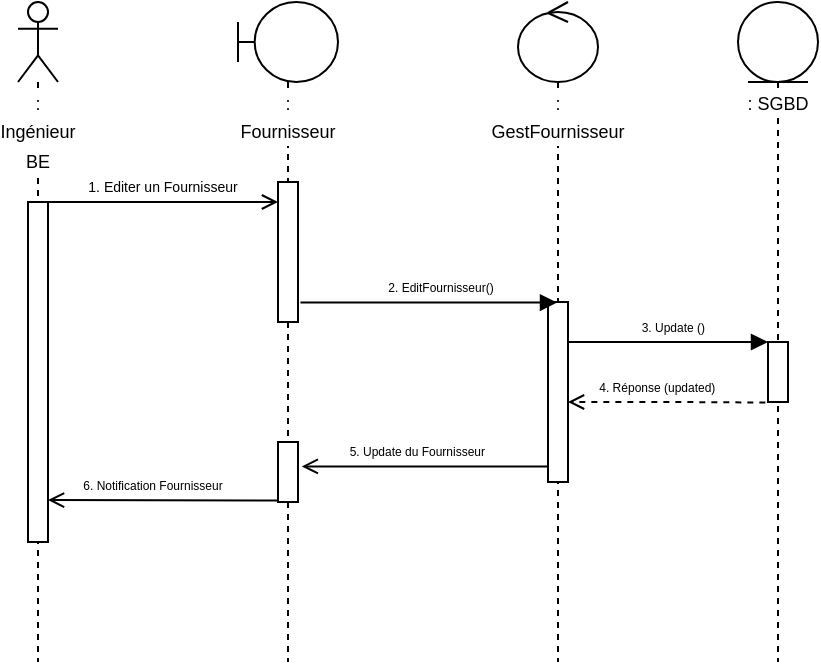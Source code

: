 <mxfile version="13.3.4" type="device"><diagram id="kFxqIiGfflVkpbwv2sRW" name="Page-1"><mxGraphModel dx="852" dy="386" grid="1" gridSize="10" guides="1" tooltips="1" connect="1" arrows="1" fold="1" page="1" pageScale="1" pageWidth="827" pageHeight="1169" math="0" shadow="0"><root><mxCell id="0"/><mxCell id="1" parent="0"/><mxCell id="q_0Z74DWvRJ5Cbj8zqQ3-8" value="&lt;span style=&quot;font-size: 6px&quot;&gt;5. Update du Fournisseur&amp;nbsp;&lt;/span&gt;" style="html=1;verticalAlign=bottom;endArrow=open;endFill=0;entryX=1.189;entryY=0.408;entryDx=0;entryDy=0;entryPerimeter=0;" parent="1" source="erOvvMbqrTE1QlpRHogl-19" target="YfUhUaZtxDiRUW8ksOYg-1" edge="1"><mxGeometry x="0.088" width="80" relative="1" as="geometry"><mxPoint x="309.9" y="464.1" as="sourcePoint"/><mxPoint x="315" y="407" as="targetPoint"/><mxPoint as="offset"/></mxGeometry></mxCell><mxCell id="erOvvMbqrTE1QlpRHogl-3" value="&lt;font style=&quot;font-size: 9px&quot;&gt;: Ingénieur BE&lt;/font&gt;" style="shape=umlLifeline;participant=umlActor;perimeter=lifelinePerimeter;whiteSpace=wrap;html=1;container=1;collapsible=0;recursiveResize=0;verticalAlign=top;spacingTop=36;labelBackgroundColor=#ffffff;outlineConnect=0;" parent="1" vertex="1"><mxGeometry x="180" y="170" width="20" height="330" as="geometry"/></mxCell><mxCell id="erOvvMbqrTE1QlpRHogl-8" value="" style="html=1;points=[];perimeter=orthogonalPerimeter;" parent="erOvvMbqrTE1QlpRHogl-3" vertex="1"><mxGeometry x="5" y="100" width="10" height="170" as="geometry"/></mxCell><mxCell id="erOvvMbqrTE1QlpRHogl-5" value="&lt;font style=&quot;font-size: 9px&quot;&gt;: Fournisseur&lt;/font&gt;" style="shape=umlLifeline;participant=umlBoundary;perimeter=lifelinePerimeter;whiteSpace=wrap;html=1;container=1;collapsible=0;recursiveResize=0;verticalAlign=top;spacingTop=36;labelBackgroundColor=#ffffff;outlineConnect=0;" parent="1" vertex="1"><mxGeometry x="290" y="170" width="50" height="330" as="geometry"/></mxCell><mxCell id="erOvvMbqrTE1QlpRHogl-9" value="" style="html=1;points=[];perimeter=orthogonalPerimeter;" parent="erOvvMbqrTE1QlpRHogl-5" vertex="1"><mxGeometry x="20" y="90" width="10" height="70" as="geometry"/></mxCell><mxCell id="YfUhUaZtxDiRUW8ksOYg-1" value="" style="html=1;points=[];perimeter=orthogonalPerimeter;" vertex="1" parent="erOvvMbqrTE1QlpRHogl-5"><mxGeometry x="20" y="220" width="10" height="30" as="geometry"/></mxCell><mxCell id="erOvvMbqrTE1QlpRHogl-10" value="&lt;font style=&quot;font-size: 7px&quot;&gt;1. Editer un Fournisseur&lt;/font&gt;" style="html=1;verticalAlign=bottom;endArrow=open;exitX=0.8;exitY=0;exitDx=0;exitDy=0;exitPerimeter=0;endFill=0;" parent="1" source="erOvvMbqrTE1QlpRHogl-8" edge="1"><mxGeometry width="80" relative="1" as="geometry"><mxPoint x="200" y="270" as="sourcePoint"/><mxPoint x="310" y="270" as="targetPoint"/></mxGeometry></mxCell><mxCell id="erOvvMbqrTE1QlpRHogl-19" value="&lt;font style=&quot;font-size: 9px&quot;&gt;: GestFournisseur&lt;/font&gt;" style="shape=umlLifeline;participant=umlControl;perimeter=lifelinePerimeter;whiteSpace=wrap;html=1;container=1;collapsible=0;recursiveResize=0;verticalAlign=top;spacingTop=36;labelBackgroundColor=#ffffff;outlineConnect=0;" parent="1" vertex="1"><mxGeometry x="430" y="170" width="40" height="330" as="geometry"/></mxCell><mxCell id="erOvvMbqrTE1QlpRHogl-31" value="" style="html=1;points=[];perimeter=orthogonalPerimeter;" parent="erOvvMbqrTE1QlpRHogl-19" vertex="1"><mxGeometry x="15" y="150" width="10" height="90" as="geometry"/></mxCell><mxCell id="erOvvMbqrTE1QlpRHogl-33" value="&lt;font style=&quot;font-size: 6px&quot;&gt;2. EditFournisseur()&lt;/font&gt;" style="html=1;verticalAlign=bottom;endArrow=block;exitX=1.123;exitY=0.861;exitDx=0;exitDy=0;exitPerimeter=0;endFill=1;" parent="1" source="erOvvMbqrTE1QlpRHogl-9" target="erOvvMbqrTE1QlpRHogl-19" edge="1"><mxGeometry x="0.088" width="80" relative="1" as="geometry"><mxPoint x="313" y="380" as="sourcePoint"/><mxPoint x="446" y="327" as="targetPoint"/><mxPoint as="offset"/></mxGeometry></mxCell><mxCell id="erOvvMbqrTE1QlpRHogl-69" value="&lt;font style=&quot;font-size: 9px&quot;&gt;: SGBD&lt;/font&gt;" style="shape=umlLifeline;participant=umlEntity;perimeter=lifelinePerimeter;whiteSpace=wrap;html=1;container=1;collapsible=0;recursiveResize=0;verticalAlign=top;spacingTop=36;labelBackgroundColor=#ffffff;outlineConnect=0;" parent="1" vertex="1"><mxGeometry x="540" y="170" width="40" height="330" as="geometry"/></mxCell><mxCell id="HGgp8lc5ijEwWUL0uSrv-1" value="" style="html=1;points=[];perimeter=orthogonalPerimeter;" parent="erOvvMbqrTE1QlpRHogl-69" vertex="1"><mxGeometry x="15" y="170" width="10" height="30" as="geometry"/></mxCell><mxCell id="erOvvMbqrTE1QlpRHogl-70" value="&lt;span style=&quot;font-size: 6px&quot;&gt;3. Update ()&amp;nbsp;&lt;/span&gt;" style="html=1;verticalAlign=bottom;endArrow=block;endFill=1;" parent="1" edge="1"><mxGeometry x="0.048" width="80" relative="1" as="geometry"><mxPoint x="455" y="340" as="sourcePoint"/><mxPoint x="555" y="340" as="targetPoint"/><mxPoint as="offset"/><Array as="points"><mxPoint x="510" y="340"/></Array></mxGeometry></mxCell><mxCell id="HGgp8lc5ijEwWUL0uSrv-4" value="&lt;font style=&quot;font-size: 6px&quot;&gt;4. Réponse (updated)&amp;nbsp;&lt;/font&gt;" style="html=1;verticalAlign=bottom;endArrow=open;exitX=-0.133;exitY=1.009;exitDx=0;exitDy=0;exitPerimeter=0;endFill=0;dashed=1;" parent="1" source="HGgp8lc5ijEwWUL0uSrv-1" target="erOvvMbqrTE1QlpRHogl-31" edge="1"><mxGeometry x="0.088" width="80" relative="1" as="geometry"><mxPoint x="329" y="330.3" as="sourcePoint"/><mxPoint x="459.5" y="330.3" as="targetPoint"/><mxPoint as="offset"/><Array as="points"><mxPoint x="510" y="370"/></Array></mxGeometry></mxCell><mxCell id="irgSlDQYJLAZoNhNdlqY-2" value="&lt;span style=&quot;font-size: 6px&quot;&gt;6. Notification Fournisseur&lt;/span&gt;" style="html=1;verticalAlign=bottom;endArrow=open;endFill=0;exitX=-0.033;exitY=0.976;exitDx=0;exitDy=0;exitPerimeter=0;" parent="1" source="YfUhUaZtxDiRUW8ksOYg-1" edge="1"><mxGeometry x="0.088" width="80" relative="1" as="geometry"><mxPoint x="440" y="440" as="sourcePoint"/><mxPoint x="195" y="419" as="targetPoint"/><mxPoint as="offset"/></mxGeometry></mxCell></root></mxGraphModel></diagram></mxfile>